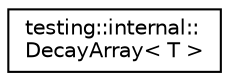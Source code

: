 digraph "Graphical Class Hierarchy"
{
  edge [fontname="Helvetica",fontsize="10",labelfontname="Helvetica",labelfontsize="10"];
  node [fontname="Helvetica",fontsize="10",shape=record];
  rankdir="LR";
  Node1 [label="testing::internal::\lDecayArray\< T \>",height=0.2,width=0.4,color="black", fillcolor="white", style="filled",URL="$structtesting_1_1internal_1_1_decay_array.html"];
}
